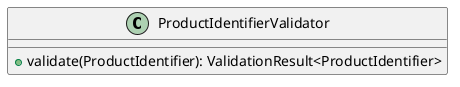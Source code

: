 @startuml

    class ProductIdentifierValidator [[ProductIdentifierValidator.html]] {
        +validate(ProductIdentifier): ValidationResult<ProductIdentifier>
    }

@enduml

